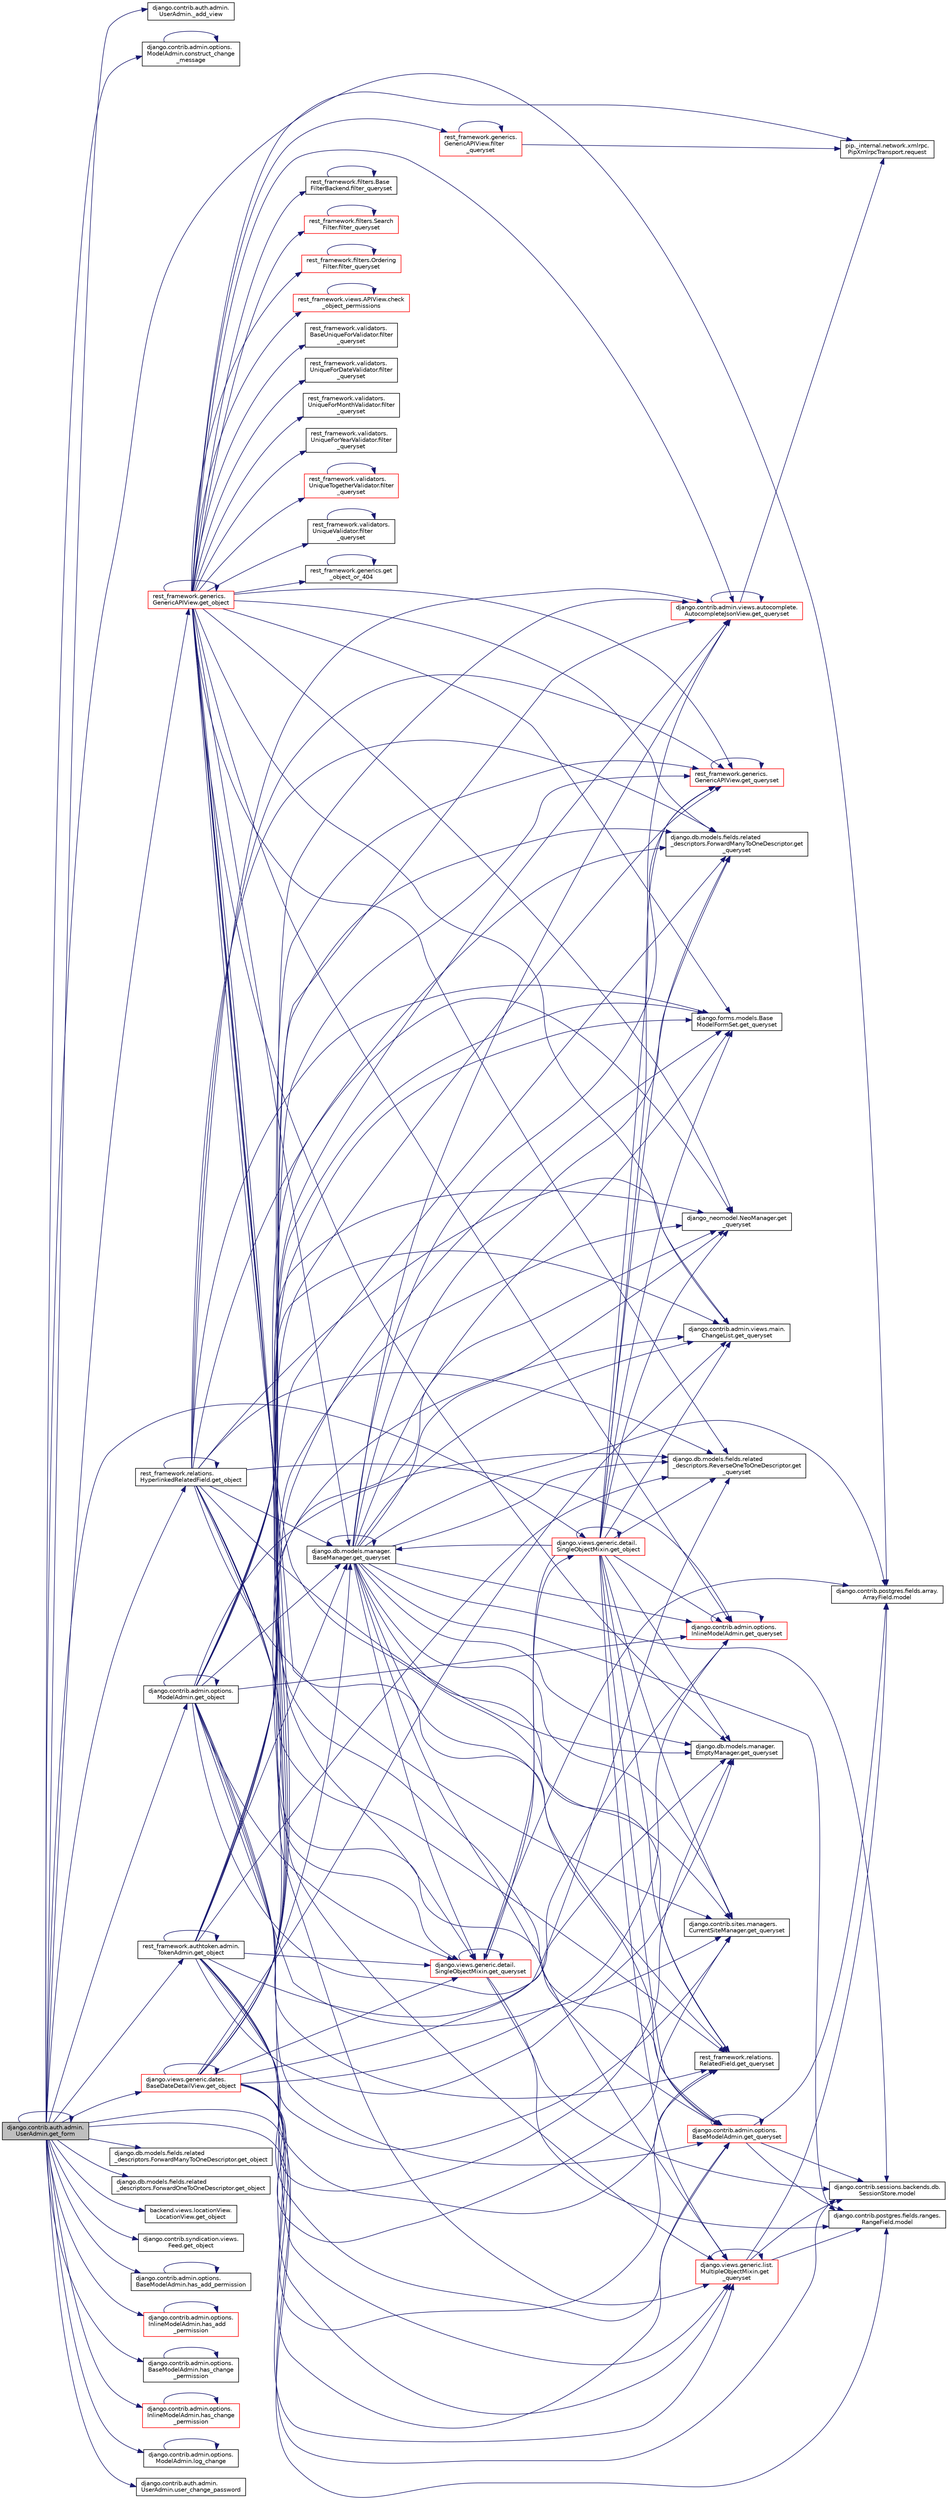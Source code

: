 digraph "django.contrib.auth.admin.UserAdmin.get_form"
{
 // LATEX_PDF_SIZE
  edge [fontname="Helvetica",fontsize="10",labelfontname="Helvetica",labelfontsize="10"];
  node [fontname="Helvetica",fontsize="10",shape=record];
  rankdir="LR";
  Node1 [label="django.contrib.auth.admin.\lUserAdmin.get_form",height=0.2,width=0.4,color="black", fillcolor="grey75", style="filled", fontcolor="black",tooltip=" "];
  Node1 -> Node2 [color="midnightblue",fontsize="10",style="solid",fontname="Helvetica"];
  Node2 [label="django.contrib.auth.admin.\lUserAdmin._add_view",height=0.2,width=0.4,color="black", fillcolor="white", style="filled",URL="$de/d3c/classdjango_1_1contrib_1_1auth_1_1admin_1_1_user_admin.html#ab581ee42179abde629faf64384e4f90e",tooltip=" "];
  Node1 -> Node3 [color="midnightblue",fontsize="10",style="solid",fontname="Helvetica"];
  Node3 [label="django.contrib.admin.options.\lModelAdmin.construct_change\l_message",height=0.2,width=0.4,color="black", fillcolor="white", style="filled",URL="$d5/d05/classdjango_1_1contrib_1_1admin_1_1options_1_1_model_admin.html#a272a3481b4efcddff16312fb282ecc46",tooltip=" "];
  Node3 -> Node3 [color="midnightblue",fontsize="10",style="solid",fontname="Helvetica"];
  Node1 -> Node1 [color="midnightblue",fontsize="10",style="solid",fontname="Helvetica"];
  Node1 -> Node4 [color="midnightblue",fontsize="10",style="solid",fontname="Helvetica"];
  Node4 [label="rest_framework.generics.\lGenericAPIView.get_object",height=0.2,width=0.4,color="red", fillcolor="white", style="filled",URL="$d9/d8f/classrest__framework_1_1generics_1_1_generic_a_p_i_view.html#af19daba665c7e3f1329658f71f0dbc1c",tooltip=" "];
  Node4 -> Node5 [color="midnightblue",fontsize="10",style="solid",fontname="Helvetica"];
  Node5 [label="rest_framework.views.APIView.check\l_object_permissions",height=0.2,width=0.4,color="red", fillcolor="white", style="filled",URL="$d3/d7d/classrest__framework_1_1views_1_1_a_p_i_view.html#a370bcc22d8cd17b08a52c6276c7e6866",tooltip=" "];
  Node5 -> Node5 [color="midnightblue",fontsize="10",style="solid",fontname="Helvetica"];
  Node4 -> Node8 [color="midnightblue",fontsize="10",style="solid",fontname="Helvetica"];
  Node8 [label="rest_framework.validators.\lBaseUniqueForValidator.filter\l_queryset",height=0.2,width=0.4,color="black", fillcolor="white", style="filled",URL="$d7/d15/classrest__framework_1_1validators_1_1_base_unique_for_validator.html#ace8b3c145c3261d2e2f4a824cab92729",tooltip=" "];
  Node4 -> Node9 [color="midnightblue",fontsize="10",style="solid",fontname="Helvetica"];
  Node9 [label="rest_framework.validators.\lUniqueForDateValidator.filter\l_queryset",height=0.2,width=0.4,color="black", fillcolor="white", style="filled",URL="$d6/d87/classrest__framework_1_1validators_1_1_unique_for_date_validator.html#afb65123831066f2f7810cdb5fcb1502d",tooltip=" "];
  Node4 -> Node10 [color="midnightblue",fontsize="10",style="solid",fontname="Helvetica"];
  Node10 [label="rest_framework.validators.\lUniqueForMonthValidator.filter\l_queryset",height=0.2,width=0.4,color="black", fillcolor="white", style="filled",URL="$d0/d56/classrest__framework_1_1validators_1_1_unique_for_month_validator.html#a19757f35c1ce1a0944394cee68eabf50",tooltip=" "];
  Node4 -> Node11 [color="midnightblue",fontsize="10",style="solid",fontname="Helvetica"];
  Node11 [label="rest_framework.validators.\lUniqueForYearValidator.filter\l_queryset",height=0.2,width=0.4,color="black", fillcolor="white", style="filled",URL="$da/dd2/classrest__framework_1_1validators_1_1_unique_for_year_validator.html#af9158627f857bc4afb7c8f02594ef9a3",tooltip=" "];
  Node4 -> Node12 [color="midnightblue",fontsize="10",style="solid",fontname="Helvetica"];
  Node12 [label="rest_framework.validators.\lUniqueTogetherValidator.filter\l_queryset",height=0.2,width=0.4,color="red", fillcolor="white", style="filled",URL="$d8/df3/classrest__framework_1_1validators_1_1_unique_together_validator.html#a4febe85f06aaa05c2e5372e409847ae1",tooltip=" "];
  Node12 -> Node12 [color="midnightblue",fontsize="10",style="solid",fontname="Helvetica"];
  Node4 -> Node49 [color="midnightblue",fontsize="10",style="solid",fontname="Helvetica"];
  Node49 [label="rest_framework.generics.\lGenericAPIView.filter\l_queryset",height=0.2,width=0.4,color="red", fillcolor="white", style="filled",URL="$d9/d8f/classrest__framework_1_1generics_1_1_generic_a_p_i_view.html#a8e83d5246dc3bc05d0228ffbd3fa9297",tooltip=" "];
  Node49 -> Node49 [color="midnightblue",fontsize="10",style="solid",fontname="Helvetica"];
  Node49 -> Node50 [color="midnightblue",fontsize="10",style="solid",fontname="Helvetica"];
  Node50 [label="pip._internal.network.xmlrpc.\lPipXmlrpcTransport.request",height=0.2,width=0.4,color="black", fillcolor="white", style="filled",URL="$dd/d8a/classpip_1_1__internal_1_1network_1_1xmlrpc_1_1_pip_xmlrpc_transport.html#adb84317dcc522d845a56ce9cc4f82522",tooltip=" "];
  Node4 -> Node5515 [color="midnightblue",fontsize="10",style="solid",fontname="Helvetica"];
  Node5515 [label="rest_framework.filters.Base\lFilterBackend.filter_queryset",height=0.2,width=0.4,color="black", fillcolor="white", style="filled",URL="$d9/d36/classrest__framework_1_1filters_1_1_base_filter_backend.html#aa4bdead40d84dfae0625253eec6ead8a",tooltip=" "];
  Node5515 -> Node5515 [color="midnightblue",fontsize="10",style="solid",fontname="Helvetica"];
  Node4 -> Node5516 [color="midnightblue",fontsize="10",style="solid",fontname="Helvetica"];
  Node5516 [label="rest_framework.filters.Search\lFilter.filter_queryset",height=0.2,width=0.4,color="red", fillcolor="white", style="filled",URL="$dd/d45/classrest__framework_1_1filters_1_1_search_filter.html#a66840fcc3a7bec1fd02d4f13c945bbe3",tooltip=" "];
  Node5516 -> Node5516 [color="midnightblue",fontsize="10",style="solid",fontname="Helvetica"];
  Node4 -> Node5522 [color="midnightblue",fontsize="10",style="solid",fontname="Helvetica"];
  Node5522 [label="rest_framework.filters.Ordering\lFilter.filter_queryset",height=0.2,width=0.4,color="red", fillcolor="white", style="filled",URL="$d0/d16/classrest__framework_1_1filters_1_1_ordering_filter.html#af0334718806ff1519a860a79735c12c5",tooltip=" "];
  Node5522 -> Node5522 [color="midnightblue",fontsize="10",style="solid",fontname="Helvetica"];
  Node4 -> Node5525 [color="midnightblue",fontsize="10",style="solid",fontname="Helvetica"];
  Node5525 [label="rest_framework.validators.\lUniqueValidator.filter\l_queryset",height=0.2,width=0.4,color="black", fillcolor="white", style="filled",URL="$df/dfd/classrest__framework_1_1validators_1_1_unique_validator.html#a974ee13bb88e07f272d784b7f78b94bc",tooltip=" "];
  Node5525 -> Node5525 [color="midnightblue",fontsize="10",style="solid",fontname="Helvetica"];
  Node4 -> Node4 [color="midnightblue",fontsize="10",style="solid",fontname="Helvetica"];
  Node4 -> Node5526 [color="midnightblue",fontsize="10",style="solid",fontname="Helvetica"];
  Node5526 [label="rest_framework.generics.get\l_object_or_404",height=0.2,width=0.4,color="black", fillcolor="white", style="filled",URL="$d2/d49/namespacerest__framework_1_1generics.html#a8c14ec25bf8a742674d5ac5418b50e92",tooltip=" "];
  Node5526 -> Node5526 [color="midnightblue",fontsize="10",style="solid",fontname="Helvetica"];
  Node4 -> Node722 [color="midnightblue",fontsize="10",style="solid",fontname="Helvetica"];
  Node722 [label="django.contrib.admin.views.autocomplete.\lAutocompleteJsonView.get_queryset",height=0.2,width=0.4,color="red", fillcolor="white", style="filled",URL="$d5/d24/classdjango_1_1contrib_1_1admin_1_1views_1_1autocomplete_1_1_autocomplete_json_view.html#aeba422d947101bce361f0fd32ff7d4d4",tooltip=" "];
  Node722 -> Node722 [color="midnightblue",fontsize="10",style="solid",fontname="Helvetica"];
  Node722 -> Node50 [color="midnightblue",fontsize="10",style="solid",fontname="Helvetica"];
  Node4 -> Node723 [color="midnightblue",fontsize="10",style="solid",fontname="Helvetica"];
  Node723 [label="django.contrib.sites.managers.\lCurrentSiteManager.get_queryset",height=0.2,width=0.4,color="black", fillcolor="white", style="filled",URL="$dd/d05/classdjango_1_1contrib_1_1sites_1_1managers_1_1_current_site_manager.html#a62f5f3f9f1b932f3bcd36601d46e7509",tooltip=" "];
  Node4 -> Node724 [color="midnightblue",fontsize="10",style="solid",fontname="Helvetica"];
  Node724 [label="django.db.models.manager.\lBaseManager.get_queryset",height=0.2,width=0.4,color="black", fillcolor="white", style="filled",URL="$d1/d1c/classdjango_1_1db_1_1models_1_1manager_1_1_base_manager.html#af0391e929a911c2647412e6e030c28e8",tooltip="PROXIES TO QUERYSET #."];
  Node724 -> Node722 [color="midnightblue",fontsize="10",style="solid",fontname="Helvetica"];
  Node724 -> Node723 [color="midnightblue",fontsize="10",style="solid",fontname="Helvetica"];
  Node724 -> Node724 [color="midnightblue",fontsize="10",style="solid",fontname="Helvetica"];
  Node724 -> Node725 [color="midnightblue",fontsize="10",style="solid",fontname="Helvetica"];
  Node725 [label="django.db.models.manager.\lEmptyManager.get_queryset",height=0.2,width=0.4,color="black", fillcolor="white", style="filled",URL="$d6/da8/classdjango_1_1db_1_1models_1_1manager_1_1_empty_manager.html#a0a5e7cb6efe5e4cb3b15779cf64d1537",tooltip=" "];
  Node724 -> Node726 [color="midnightblue",fontsize="10",style="solid",fontname="Helvetica"];
  Node726 [label="django.forms.models.Base\lModelFormSet.get_queryset",height=0.2,width=0.4,color="black", fillcolor="white", style="filled",URL="$d5/d31/classdjango_1_1forms_1_1models_1_1_base_model_form_set.html#a0ac048453b4a14ff61ebb6c072c29e7e",tooltip=" "];
  Node724 -> Node727 [color="midnightblue",fontsize="10",style="solid",fontname="Helvetica"];
  Node727 [label="django.views.generic.detail.\lSingleObjectMixin.get_queryset",height=0.2,width=0.4,color="red", fillcolor="white", style="filled",URL="$d2/d8d/classdjango_1_1views_1_1generic_1_1detail_1_1_single_object_mixin.html#a7471c8ca174db55504da01b1a06cc5ba",tooltip=" "];
  Node727 -> Node728 [color="midnightblue",fontsize="10",style="solid",fontname="Helvetica"];
  Node728 [label="django.views.generic.detail.\lSingleObjectMixin.get_object",height=0.2,width=0.4,color="red", fillcolor="white", style="filled",URL="$d2/d8d/classdjango_1_1views_1_1generic_1_1detail_1_1_single_object_mixin.html#a2dd2bbde8d843929b3af3056125586d7",tooltip=" "];
  Node728 -> Node728 [color="midnightblue",fontsize="10",style="solid",fontname="Helvetica"];
  Node728 -> Node722 [color="midnightblue",fontsize="10",style="solid",fontname="Helvetica"];
  Node728 -> Node723 [color="midnightblue",fontsize="10",style="solid",fontname="Helvetica"];
  Node728 -> Node724 [color="midnightblue",fontsize="10",style="solid",fontname="Helvetica"];
  Node728 -> Node725 [color="midnightblue",fontsize="10",style="solid",fontname="Helvetica"];
  Node728 -> Node726 [color="midnightblue",fontsize="10",style="solid",fontname="Helvetica"];
  Node728 -> Node727 [color="midnightblue",fontsize="10",style="solid",fontname="Helvetica"];
  Node728 -> Node729 [color="midnightblue",fontsize="10",style="solid",fontname="Helvetica"];
  Node729 [label="django.views.generic.list.\lMultipleObjectMixin.get\l_queryset",height=0.2,width=0.4,color="red", fillcolor="white", style="filled",URL="$dc/db8/classdjango_1_1views_1_1generic_1_1list_1_1_multiple_object_mixin.html#ad98185a338be30a3a7327fbb7c3b4a1a",tooltip=" "];
  Node729 -> Node729 [color="midnightblue",fontsize="10",style="solid",fontname="Helvetica"];
  Node729 -> Node22 [color="midnightblue",fontsize="10",style="solid",fontname="Helvetica"];
  Node22 [label="django.contrib.postgres.fields.array.\lArrayField.model",height=0.2,width=0.4,color="black", fillcolor="white", style="filled",URL="$dc/ddf/classdjango_1_1contrib_1_1postgres_1_1fields_1_1array_1_1_array_field.html#a43ec884d709f829e50c6881dc369ce94",tooltip=" "];
  Node729 -> Node23 [color="midnightblue",fontsize="10",style="solid",fontname="Helvetica"];
  Node23 [label="django.contrib.postgres.fields.ranges.\lRangeField.model",height=0.2,width=0.4,color="black", fillcolor="white", style="filled",URL="$d5/d99/classdjango_1_1contrib_1_1postgres_1_1fields_1_1ranges_1_1_range_field.html#a5f5cfd6917f141914484d606279cf20a",tooltip=" "];
  Node729 -> Node24 [color="midnightblue",fontsize="10",style="solid",fontname="Helvetica"];
  Node24 [label="django.contrib.sessions.backends.db.\lSessionStore.model",height=0.2,width=0.4,color="black", fillcolor="white", style="filled",URL="$d2/d1a/classdjango_1_1contrib_1_1sessions_1_1backends_1_1db_1_1_session_store.html#a9b2f42869f296eab5fab4dd5867285df",tooltip=" "];
  Node728 -> Node751 [color="midnightblue",fontsize="10",style="solid",fontname="Helvetica"];
  Node751 [label="django_neomodel.NeoManager.get\l_queryset",height=0.2,width=0.4,color="black", fillcolor="white", style="filled",URL="$da/d60/classdjango__neomodel_1_1_neo_manager.html#a7e3562da1326a56612c8d989803cf747",tooltip=" "];
  Node728 -> Node752 [color="midnightblue",fontsize="10",style="solid",fontname="Helvetica"];
  Node752 [label="rest_framework.generics.\lGenericAPIView.get_queryset",height=0.2,width=0.4,color="red", fillcolor="white", style="filled",URL="$d9/d8f/classrest__framework_1_1generics_1_1_generic_a_p_i_view.html#a944b66f9ec49a9d053f34f77f22074da",tooltip=" "];
  Node752 -> Node752 [color="midnightblue",fontsize="10",style="solid",fontname="Helvetica"];
  Node728 -> Node753 [color="midnightblue",fontsize="10",style="solid",fontname="Helvetica"];
  Node753 [label="rest_framework.relations.\lRelatedField.get_queryset",height=0.2,width=0.4,color="black", fillcolor="white", style="filled",URL="$d4/d5c/classrest__framework_1_1relations_1_1_related_field.html#ab7b694008ab6552b950b0b1322d5fad1",tooltip=" "];
  Node728 -> Node754 [color="midnightblue",fontsize="10",style="solid",fontname="Helvetica"];
  Node754 [label="django.db.models.fields.related\l_descriptors.ForwardManyToOneDescriptor.get\l_queryset",height=0.2,width=0.4,color="black", fillcolor="white", style="filled",URL="$d8/d45/classdjango_1_1db_1_1models_1_1fields_1_1related__descriptors_1_1_forward_many_to_one_descriptor.html#a36718f48e6763e2926e8397e318e1322",tooltip=" "];
  Node728 -> Node755 [color="midnightblue",fontsize="10",style="solid",fontname="Helvetica"];
  Node755 [label="django.db.models.fields.related\l_descriptors.ReverseOneToOneDescriptor.get\l_queryset",height=0.2,width=0.4,color="black", fillcolor="white", style="filled",URL="$da/d7c/classdjango_1_1db_1_1models_1_1fields_1_1related__descriptors_1_1_reverse_one_to_one_descriptor.html#afb05e6f36e1366af21cb7ee1fa654cd7",tooltip=" "];
  Node728 -> Node756 [color="midnightblue",fontsize="10",style="solid",fontname="Helvetica"];
  Node756 [label="django.contrib.admin.options.\lBaseModelAdmin.get_queryset",height=0.2,width=0.4,color="red", fillcolor="white", style="filled",URL="$d3/dd6/classdjango_1_1contrib_1_1admin_1_1options_1_1_base_model_admin.html#a9dc124c9d075b1782f0338dd500ec940",tooltip=" "];
  Node756 -> Node756 [color="midnightblue",fontsize="10",style="solid",fontname="Helvetica"];
  Node756 -> Node22 [color="midnightblue",fontsize="10",style="solid",fontname="Helvetica"];
  Node756 -> Node23 [color="midnightblue",fontsize="10",style="solid",fontname="Helvetica"];
  Node756 -> Node24 [color="midnightblue",fontsize="10",style="solid",fontname="Helvetica"];
  Node728 -> Node757 [color="midnightblue",fontsize="10",style="solid",fontname="Helvetica"];
  Node757 [label="django.contrib.admin.options.\lInlineModelAdmin.get_queryset",height=0.2,width=0.4,color="red", fillcolor="white", style="filled",URL="$db/dbb/classdjango_1_1contrib_1_1admin_1_1options_1_1_inline_model_admin.html#adac95e1d43e73c3c82981ad56f2d62e2",tooltip=" "];
  Node757 -> Node757 [color="midnightblue",fontsize="10",style="solid",fontname="Helvetica"];
  Node728 -> Node759 [color="midnightblue",fontsize="10",style="solid",fontname="Helvetica"];
  Node759 [label="django.contrib.admin.views.main.\lChangeList.get_queryset",height=0.2,width=0.4,color="black", fillcolor="white", style="filled",URL="$d7/d58/classdjango_1_1contrib_1_1admin_1_1views_1_1main_1_1_change_list.html#a41f8c78806f49d2ff9e3857f046de3fb",tooltip=" "];
  Node727 -> Node727 [color="midnightblue",fontsize="10",style="solid",fontname="Helvetica"];
  Node727 -> Node22 [color="midnightblue",fontsize="10",style="solid",fontname="Helvetica"];
  Node727 -> Node23 [color="midnightblue",fontsize="10",style="solid",fontname="Helvetica"];
  Node727 -> Node24 [color="midnightblue",fontsize="10",style="solid",fontname="Helvetica"];
  Node724 -> Node729 [color="midnightblue",fontsize="10",style="solid",fontname="Helvetica"];
  Node724 -> Node751 [color="midnightblue",fontsize="10",style="solid",fontname="Helvetica"];
  Node724 -> Node752 [color="midnightblue",fontsize="10",style="solid",fontname="Helvetica"];
  Node724 -> Node753 [color="midnightblue",fontsize="10",style="solid",fontname="Helvetica"];
  Node724 -> Node754 [color="midnightblue",fontsize="10",style="solid",fontname="Helvetica"];
  Node724 -> Node755 [color="midnightblue",fontsize="10",style="solid",fontname="Helvetica"];
  Node724 -> Node756 [color="midnightblue",fontsize="10",style="solid",fontname="Helvetica"];
  Node724 -> Node757 [color="midnightblue",fontsize="10",style="solid",fontname="Helvetica"];
  Node724 -> Node759 [color="midnightblue",fontsize="10",style="solid",fontname="Helvetica"];
  Node724 -> Node22 [color="midnightblue",fontsize="10",style="solid",fontname="Helvetica"];
  Node724 -> Node23 [color="midnightblue",fontsize="10",style="solid",fontname="Helvetica"];
  Node724 -> Node24 [color="midnightblue",fontsize="10",style="solid",fontname="Helvetica"];
  Node4 -> Node725 [color="midnightblue",fontsize="10",style="solid",fontname="Helvetica"];
  Node4 -> Node726 [color="midnightblue",fontsize="10",style="solid",fontname="Helvetica"];
  Node4 -> Node727 [color="midnightblue",fontsize="10",style="solid",fontname="Helvetica"];
  Node4 -> Node729 [color="midnightblue",fontsize="10",style="solid",fontname="Helvetica"];
  Node4 -> Node751 [color="midnightblue",fontsize="10",style="solid",fontname="Helvetica"];
  Node4 -> Node752 [color="midnightblue",fontsize="10",style="solid",fontname="Helvetica"];
  Node4 -> Node753 [color="midnightblue",fontsize="10",style="solid",fontname="Helvetica"];
  Node4 -> Node754 [color="midnightblue",fontsize="10",style="solid",fontname="Helvetica"];
  Node4 -> Node755 [color="midnightblue",fontsize="10",style="solid",fontname="Helvetica"];
  Node4 -> Node756 [color="midnightblue",fontsize="10",style="solid",fontname="Helvetica"];
  Node4 -> Node757 [color="midnightblue",fontsize="10",style="solid",fontname="Helvetica"];
  Node4 -> Node759 [color="midnightblue",fontsize="10",style="solid",fontname="Helvetica"];
  Node4 -> Node50 [color="midnightblue",fontsize="10",style="solid",fontname="Helvetica"];
  Node1 -> Node981 [color="midnightblue",fontsize="10",style="solid",fontname="Helvetica"];
  Node981 [label="django.db.models.fields.related\l_descriptors.ForwardManyToOneDescriptor.get_object",height=0.2,width=0.4,color="black", fillcolor="white", style="filled",URL="$d8/d45/classdjango_1_1db_1_1models_1_1fields_1_1related__descriptors_1_1_forward_many_to_one_descriptor.html#a9458218e7631d05103497d911a7ecaec",tooltip=" "];
  Node1 -> Node982 [color="midnightblue",fontsize="10",style="solid",fontname="Helvetica"];
  Node982 [label="django.db.models.fields.related\l_descriptors.ForwardOneToOneDescriptor.get_object",height=0.2,width=0.4,color="black", fillcolor="white", style="filled",URL="$db/d3e/classdjango_1_1db_1_1models_1_1fields_1_1related__descriptors_1_1_forward_one_to_one_descriptor.html#a076a95ea857cab6982498e8573bfd451",tooltip=" "];
  Node1 -> Node983 [color="midnightblue",fontsize="10",style="solid",fontname="Helvetica"];
  Node983 [label="backend.views.locationView.\lLocationView.get_object",height=0.2,width=0.4,color="black", fillcolor="white", style="filled",URL="$d8/dae/classbackend_1_1views_1_1location_view_1_1_location_view.html#af51efe9464a4b92a053902e2ac15b90c",tooltip=" "];
  Node1 -> Node984 [color="midnightblue",fontsize="10",style="solid",fontname="Helvetica"];
  Node984 [label="django.views.generic.dates.\lBaseDateDetailView.get_object",height=0.2,width=0.4,color="red", fillcolor="white", style="filled",URL="$d7/da7/classdjango_1_1views_1_1generic_1_1dates_1_1_base_date_detail_view.html#a32d05a2df829a53a3423b48d22d56845",tooltip=" "];
  Node984 -> Node984 [color="midnightblue",fontsize="10",style="solid",fontname="Helvetica"];
  Node984 -> Node722 [color="midnightblue",fontsize="10",style="solid",fontname="Helvetica"];
  Node984 -> Node723 [color="midnightblue",fontsize="10",style="solid",fontname="Helvetica"];
  Node984 -> Node724 [color="midnightblue",fontsize="10",style="solid",fontname="Helvetica"];
  Node984 -> Node725 [color="midnightblue",fontsize="10",style="solid",fontname="Helvetica"];
  Node984 -> Node726 [color="midnightblue",fontsize="10",style="solid",fontname="Helvetica"];
  Node984 -> Node727 [color="midnightblue",fontsize="10",style="solid",fontname="Helvetica"];
  Node984 -> Node729 [color="midnightblue",fontsize="10",style="solid",fontname="Helvetica"];
  Node984 -> Node751 [color="midnightblue",fontsize="10",style="solid",fontname="Helvetica"];
  Node984 -> Node752 [color="midnightblue",fontsize="10",style="solid",fontname="Helvetica"];
  Node984 -> Node753 [color="midnightblue",fontsize="10",style="solid",fontname="Helvetica"];
  Node984 -> Node754 [color="midnightblue",fontsize="10",style="solid",fontname="Helvetica"];
  Node984 -> Node755 [color="midnightblue",fontsize="10",style="solid",fontname="Helvetica"];
  Node984 -> Node756 [color="midnightblue",fontsize="10",style="solid",fontname="Helvetica"];
  Node984 -> Node757 [color="midnightblue",fontsize="10",style="solid",fontname="Helvetica"];
  Node984 -> Node759 [color="midnightblue",fontsize="10",style="solid",fontname="Helvetica"];
  Node1 -> Node728 [color="midnightblue",fontsize="10",style="solid",fontname="Helvetica"];
  Node1 -> Node999 [color="midnightblue",fontsize="10",style="solid",fontname="Helvetica"];
  Node999 [label="django.contrib.syndication.views.\lFeed.get_object",height=0.2,width=0.4,color="black", fillcolor="white", style="filled",URL="$df/de9/classdjango_1_1contrib_1_1syndication_1_1views_1_1_feed.html#a3a5f77eb99cc490e683b12b9cfaba2d9",tooltip=" "];
  Node1 -> Node1000 [color="midnightblue",fontsize="10",style="solid",fontname="Helvetica"];
  Node1000 [label="django.contrib.admin.options.\lModelAdmin.get_object",height=0.2,width=0.4,color="black", fillcolor="white", style="filled",URL="$d5/d05/classdjango_1_1contrib_1_1admin_1_1options_1_1_model_admin.html#a9d8fe5dc46588f2e6a68135c73c1487f",tooltip=" "];
  Node1000 -> Node1000 [color="midnightblue",fontsize="10",style="solid",fontname="Helvetica"];
  Node1000 -> Node722 [color="midnightblue",fontsize="10",style="solid",fontname="Helvetica"];
  Node1000 -> Node723 [color="midnightblue",fontsize="10",style="solid",fontname="Helvetica"];
  Node1000 -> Node724 [color="midnightblue",fontsize="10",style="solid",fontname="Helvetica"];
  Node1000 -> Node725 [color="midnightblue",fontsize="10",style="solid",fontname="Helvetica"];
  Node1000 -> Node726 [color="midnightblue",fontsize="10",style="solid",fontname="Helvetica"];
  Node1000 -> Node727 [color="midnightblue",fontsize="10",style="solid",fontname="Helvetica"];
  Node1000 -> Node729 [color="midnightblue",fontsize="10",style="solid",fontname="Helvetica"];
  Node1000 -> Node751 [color="midnightblue",fontsize="10",style="solid",fontname="Helvetica"];
  Node1000 -> Node752 [color="midnightblue",fontsize="10",style="solid",fontname="Helvetica"];
  Node1000 -> Node753 [color="midnightblue",fontsize="10",style="solid",fontname="Helvetica"];
  Node1000 -> Node754 [color="midnightblue",fontsize="10",style="solid",fontname="Helvetica"];
  Node1000 -> Node755 [color="midnightblue",fontsize="10",style="solid",fontname="Helvetica"];
  Node1000 -> Node756 [color="midnightblue",fontsize="10",style="solid",fontname="Helvetica"];
  Node1000 -> Node757 [color="midnightblue",fontsize="10",style="solid",fontname="Helvetica"];
  Node1000 -> Node759 [color="midnightblue",fontsize="10",style="solid",fontname="Helvetica"];
  Node1 -> Node1001 [color="midnightblue",fontsize="10",style="solid",fontname="Helvetica"];
  Node1001 [label="rest_framework.authtoken.admin.\lTokenAdmin.get_object",height=0.2,width=0.4,color="black", fillcolor="white", style="filled",URL="$dd/d7c/classrest__framework_1_1authtoken_1_1admin_1_1_token_admin.html#a3a99dfedc9482558b2c209121e23128c",tooltip=" "];
  Node1001 -> Node1001 [color="midnightblue",fontsize="10",style="solid",fontname="Helvetica"];
  Node1001 -> Node722 [color="midnightblue",fontsize="10",style="solid",fontname="Helvetica"];
  Node1001 -> Node723 [color="midnightblue",fontsize="10",style="solid",fontname="Helvetica"];
  Node1001 -> Node724 [color="midnightblue",fontsize="10",style="solid",fontname="Helvetica"];
  Node1001 -> Node725 [color="midnightblue",fontsize="10",style="solid",fontname="Helvetica"];
  Node1001 -> Node726 [color="midnightblue",fontsize="10",style="solid",fontname="Helvetica"];
  Node1001 -> Node727 [color="midnightblue",fontsize="10",style="solid",fontname="Helvetica"];
  Node1001 -> Node729 [color="midnightblue",fontsize="10",style="solid",fontname="Helvetica"];
  Node1001 -> Node751 [color="midnightblue",fontsize="10",style="solid",fontname="Helvetica"];
  Node1001 -> Node752 [color="midnightblue",fontsize="10",style="solid",fontname="Helvetica"];
  Node1001 -> Node753 [color="midnightblue",fontsize="10",style="solid",fontname="Helvetica"];
  Node1001 -> Node754 [color="midnightblue",fontsize="10",style="solid",fontname="Helvetica"];
  Node1001 -> Node755 [color="midnightblue",fontsize="10",style="solid",fontname="Helvetica"];
  Node1001 -> Node756 [color="midnightblue",fontsize="10",style="solid",fontname="Helvetica"];
  Node1001 -> Node757 [color="midnightblue",fontsize="10",style="solid",fontname="Helvetica"];
  Node1001 -> Node759 [color="midnightblue",fontsize="10",style="solid",fontname="Helvetica"];
  Node1 -> Node1002 [color="midnightblue",fontsize="10",style="solid",fontname="Helvetica"];
  Node1002 [label="rest_framework.relations.\lHyperlinkedRelatedField.get_object",height=0.2,width=0.4,color="black", fillcolor="white", style="filled",URL="$d1/d10/classrest__framework_1_1relations_1_1_hyperlinked_related_field.html#ae5ffa1405c21fd97e837193405ec0cd7",tooltip=" "];
  Node1002 -> Node1002 [color="midnightblue",fontsize="10",style="solid",fontname="Helvetica"];
  Node1002 -> Node722 [color="midnightblue",fontsize="10",style="solid",fontname="Helvetica"];
  Node1002 -> Node723 [color="midnightblue",fontsize="10",style="solid",fontname="Helvetica"];
  Node1002 -> Node724 [color="midnightblue",fontsize="10",style="solid",fontname="Helvetica"];
  Node1002 -> Node725 [color="midnightblue",fontsize="10",style="solid",fontname="Helvetica"];
  Node1002 -> Node726 [color="midnightblue",fontsize="10",style="solid",fontname="Helvetica"];
  Node1002 -> Node727 [color="midnightblue",fontsize="10",style="solid",fontname="Helvetica"];
  Node1002 -> Node729 [color="midnightblue",fontsize="10",style="solid",fontname="Helvetica"];
  Node1002 -> Node751 [color="midnightblue",fontsize="10",style="solid",fontname="Helvetica"];
  Node1002 -> Node752 [color="midnightblue",fontsize="10",style="solid",fontname="Helvetica"];
  Node1002 -> Node753 [color="midnightblue",fontsize="10",style="solid",fontname="Helvetica"];
  Node1002 -> Node754 [color="midnightblue",fontsize="10",style="solid",fontname="Helvetica"];
  Node1002 -> Node755 [color="midnightblue",fontsize="10",style="solid",fontname="Helvetica"];
  Node1002 -> Node756 [color="midnightblue",fontsize="10",style="solid",fontname="Helvetica"];
  Node1002 -> Node757 [color="midnightblue",fontsize="10",style="solid",fontname="Helvetica"];
  Node1002 -> Node759 [color="midnightblue",fontsize="10",style="solid",fontname="Helvetica"];
  Node1 -> Node5527 [color="midnightblue",fontsize="10",style="solid",fontname="Helvetica"];
  Node5527 [label="django.contrib.admin.options.\lBaseModelAdmin.has_add_permission",height=0.2,width=0.4,color="black", fillcolor="white", style="filled",URL="$d3/dd6/classdjango_1_1contrib_1_1admin_1_1options_1_1_base_model_admin.html#a42183e7d4e76c641eb9f3fe70a1665cc",tooltip=" "];
  Node5527 -> Node5527 [color="midnightblue",fontsize="10",style="solid",fontname="Helvetica"];
  Node1 -> Node5528 [color="midnightblue",fontsize="10",style="solid",fontname="Helvetica"];
  Node5528 [label="django.contrib.admin.options.\lInlineModelAdmin.has_add\l_permission",height=0.2,width=0.4,color="red", fillcolor="white", style="filled",URL="$db/dbb/classdjango_1_1contrib_1_1admin_1_1options_1_1_inline_model_admin.html#a1fb6dce08947b3044a07a87f0cdcb8d5",tooltip=" "];
  Node5528 -> Node5528 [color="midnightblue",fontsize="10",style="solid",fontname="Helvetica"];
  Node1 -> Node908 [color="midnightblue",fontsize="10",style="solid",fontname="Helvetica"];
  Node908 [label="django.contrib.admin.options.\lBaseModelAdmin.has_change\l_permission",height=0.2,width=0.4,color="black", fillcolor="white", style="filled",URL="$d3/dd6/classdjango_1_1contrib_1_1admin_1_1options_1_1_base_model_admin.html#a4277a867d799a4ba8c1b113bd891b48b",tooltip=" "];
  Node908 -> Node908 [color="midnightblue",fontsize="10",style="solid",fontname="Helvetica"];
  Node1 -> Node909 [color="midnightblue",fontsize="10",style="solid",fontname="Helvetica"];
  Node909 [label="django.contrib.admin.options.\lInlineModelAdmin.has_change\l_permission",height=0.2,width=0.4,color="red", fillcolor="white", style="filled",URL="$db/dbb/classdjango_1_1contrib_1_1admin_1_1options_1_1_inline_model_admin.html#a055fbe72f6d25685cb0c8aeba33312bc",tooltip=" "];
  Node909 -> Node909 [color="midnightblue",fontsize="10",style="solid",fontname="Helvetica"];
  Node1 -> Node5529 [color="midnightblue",fontsize="10",style="solid",fontname="Helvetica"];
  Node5529 [label="django.contrib.admin.options.\lModelAdmin.log_change",height=0.2,width=0.4,color="black", fillcolor="white", style="filled",URL="$d5/d05/classdjango_1_1contrib_1_1admin_1_1options_1_1_model_admin.html#ae75e8f5048939e928e649d9d1f35c9c0",tooltip=" "];
  Node5529 -> Node5529 [color="midnightblue",fontsize="10",style="solid",fontname="Helvetica"];
  Node1 -> Node22 [color="midnightblue",fontsize="10",style="solid",fontname="Helvetica"];
  Node1 -> Node23 [color="midnightblue",fontsize="10",style="solid",fontname="Helvetica"];
  Node1 -> Node24 [color="midnightblue",fontsize="10",style="solid",fontname="Helvetica"];
  Node1 -> Node5530 [color="midnightblue",fontsize="10",style="solid",fontname="Helvetica"];
  Node5530 [label="django.contrib.auth.admin.\lUserAdmin.user_change_password",height=0.2,width=0.4,color="black", fillcolor="white", style="filled",URL="$de/d3c/classdjango_1_1contrib_1_1auth_1_1admin_1_1_user_admin.html#a4a929005f89dea9c6025bd3c4587879f",tooltip=" "];
}
